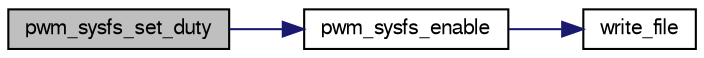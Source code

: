 digraph "pwm_sysfs_set_duty"
{
  edge [fontname="FreeSans",fontsize="10",labelfontname="FreeSans",labelfontsize="10"];
  node [fontname="FreeSans",fontsize="10",shape=record];
  rankdir="LR";
  Node1 [label="pwm_sysfs_set_duty",height=0.2,width=0.4,color="black", fillcolor="grey75", style="filled", fontcolor="black"];
  Node1 -> Node2 [color="midnightblue",fontsize="10",style="solid",fontname="FreeSans"];
  Node2 [label="pwm_sysfs_enable",height=0.2,width=0.4,color="black", fillcolor="white", style="filled",URL="$pwm__sysfs_8c.html#a7cec5176794d1f0922decb1cbb55072b"];
  Node2 -> Node3 [color="midnightblue",fontsize="10",style="solid",fontname="FreeSans"];
  Node3 [label="write_file",height=0.2,width=0.4,color="black", fillcolor="white", style="filled",URL="$pwm__sysfs_8c.html#ad00f6141458677eb0aaee87f85c7954d"];
}
